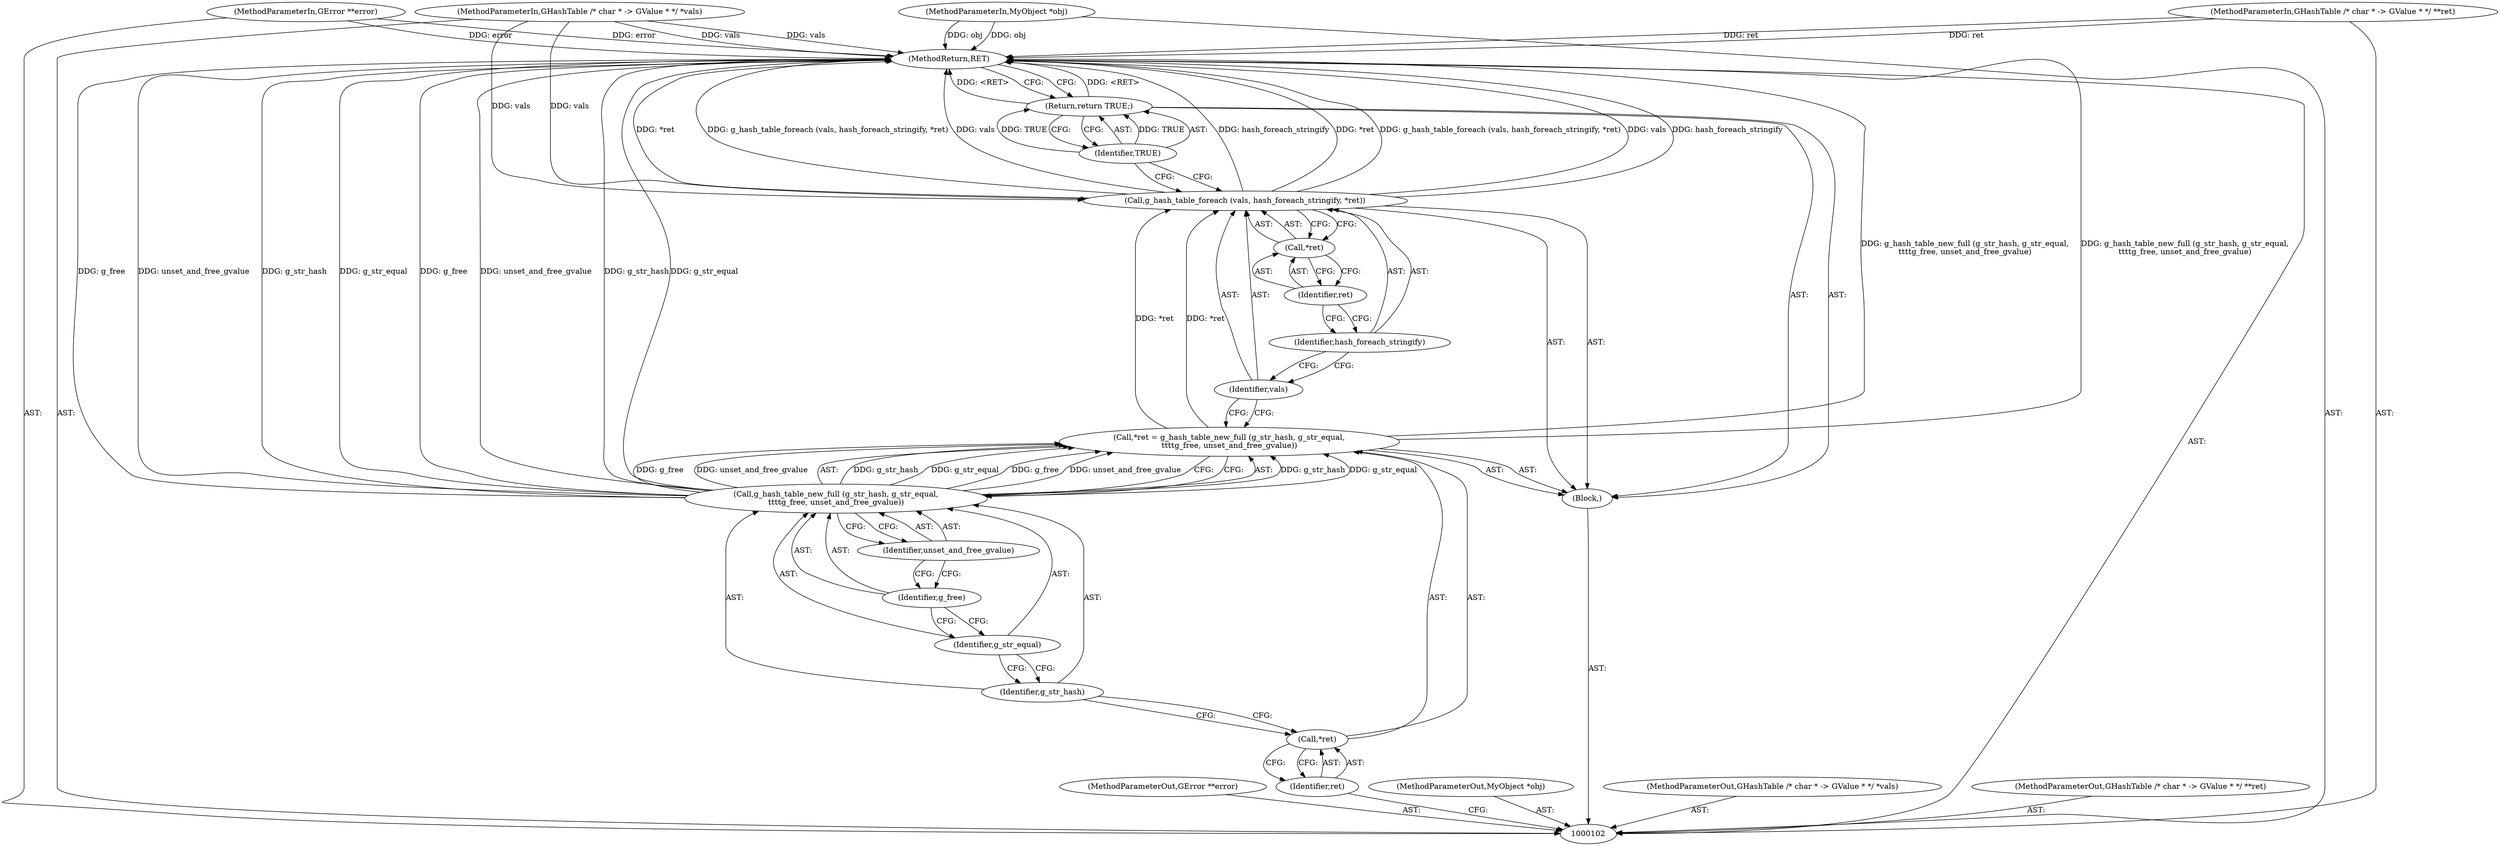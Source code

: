 digraph "1_dbus_9a6bce9b615abca6068348c1606ba8eaf13d9ae0_29" {
"1000123" [label="(MethodReturn,RET)"];
"1000106" [label="(MethodParameterIn,GError **error)"];
"1000157" [label="(MethodParameterOut,GError **error)"];
"1000103" [label="(MethodParameterIn,MyObject *obj)"];
"1000154" [label="(MethodParameterOut,MyObject *obj)"];
"1000104" [label="(MethodParameterIn,GHashTable /* char * -> GValue * */ *vals)"];
"1000155" [label="(MethodParameterOut,GHashTable /* char * -> GValue * */ *vals)"];
"1000105" [label="(MethodParameterIn,GHashTable /* char * -> GValue * */ **ret)"];
"1000156" [label="(MethodParameterOut,GHashTable /* char * -> GValue * */ **ret)"];
"1000107" [label="(Block,)"];
"1000108" [label="(Call,*ret = g_hash_table_new_full (g_str_hash, g_str_equal,\n\t\t\t\tg_free, unset_and_free_gvalue))"];
"1000109" [label="(Call,*ret)"];
"1000110" [label="(Identifier,ret)"];
"1000112" [label="(Identifier,g_str_hash)"];
"1000113" [label="(Identifier,g_str_equal)"];
"1000111" [label="(Call,g_hash_table_new_full (g_str_hash, g_str_equal,\n\t\t\t\tg_free, unset_and_free_gvalue))"];
"1000115" [label="(Identifier,unset_and_free_gvalue)"];
"1000114" [label="(Identifier,g_free)"];
"1000116" [label="(Call,g_hash_table_foreach (vals, hash_foreach_stringify, *ret))"];
"1000117" [label="(Identifier,vals)"];
"1000118" [label="(Identifier,hash_foreach_stringify)"];
"1000119" [label="(Call,*ret)"];
"1000120" [label="(Identifier,ret)"];
"1000121" [label="(Return,return TRUE;)"];
"1000122" [label="(Identifier,TRUE)"];
"1000123" -> "1000102"  [label="AST: "];
"1000123" -> "1000121"  [label="CFG: "];
"1000121" -> "1000123"  [label="DDG: <RET>"];
"1000116" -> "1000123"  [label="DDG: vals"];
"1000116" -> "1000123"  [label="DDG: hash_foreach_stringify"];
"1000116" -> "1000123"  [label="DDG: *ret"];
"1000116" -> "1000123"  [label="DDG: g_hash_table_foreach (vals, hash_foreach_stringify, *ret)"];
"1000104" -> "1000123"  [label="DDG: vals"];
"1000105" -> "1000123"  [label="DDG: ret"];
"1000111" -> "1000123"  [label="DDG: g_free"];
"1000111" -> "1000123"  [label="DDG: unset_and_free_gvalue"];
"1000111" -> "1000123"  [label="DDG: g_str_hash"];
"1000111" -> "1000123"  [label="DDG: g_str_equal"];
"1000103" -> "1000123"  [label="DDG: obj"];
"1000106" -> "1000123"  [label="DDG: error"];
"1000108" -> "1000123"  [label="DDG: g_hash_table_new_full (g_str_hash, g_str_equal,\n\t\t\t\tg_free, unset_and_free_gvalue)"];
"1000106" -> "1000102"  [label="AST: "];
"1000106" -> "1000123"  [label="DDG: error"];
"1000157" -> "1000102"  [label="AST: "];
"1000103" -> "1000102"  [label="AST: "];
"1000103" -> "1000123"  [label="DDG: obj"];
"1000154" -> "1000102"  [label="AST: "];
"1000104" -> "1000102"  [label="AST: "];
"1000104" -> "1000123"  [label="DDG: vals"];
"1000104" -> "1000116"  [label="DDG: vals"];
"1000155" -> "1000102"  [label="AST: "];
"1000105" -> "1000102"  [label="AST: "];
"1000105" -> "1000123"  [label="DDG: ret"];
"1000156" -> "1000102"  [label="AST: "];
"1000107" -> "1000102"  [label="AST: "];
"1000108" -> "1000107"  [label="AST: "];
"1000116" -> "1000107"  [label="AST: "];
"1000121" -> "1000107"  [label="AST: "];
"1000108" -> "1000107"  [label="AST: "];
"1000108" -> "1000111"  [label="CFG: "];
"1000109" -> "1000108"  [label="AST: "];
"1000111" -> "1000108"  [label="AST: "];
"1000117" -> "1000108"  [label="CFG: "];
"1000108" -> "1000123"  [label="DDG: g_hash_table_new_full (g_str_hash, g_str_equal,\n\t\t\t\tg_free, unset_and_free_gvalue)"];
"1000111" -> "1000108"  [label="DDG: g_str_hash"];
"1000111" -> "1000108"  [label="DDG: g_str_equal"];
"1000111" -> "1000108"  [label="DDG: g_free"];
"1000111" -> "1000108"  [label="DDG: unset_and_free_gvalue"];
"1000108" -> "1000116"  [label="DDG: *ret"];
"1000109" -> "1000108"  [label="AST: "];
"1000109" -> "1000110"  [label="CFG: "];
"1000110" -> "1000109"  [label="AST: "];
"1000112" -> "1000109"  [label="CFG: "];
"1000110" -> "1000109"  [label="AST: "];
"1000110" -> "1000102"  [label="CFG: "];
"1000109" -> "1000110"  [label="CFG: "];
"1000112" -> "1000111"  [label="AST: "];
"1000112" -> "1000109"  [label="CFG: "];
"1000113" -> "1000112"  [label="CFG: "];
"1000113" -> "1000111"  [label="AST: "];
"1000113" -> "1000112"  [label="CFG: "];
"1000114" -> "1000113"  [label="CFG: "];
"1000111" -> "1000108"  [label="AST: "];
"1000111" -> "1000115"  [label="CFG: "];
"1000112" -> "1000111"  [label="AST: "];
"1000113" -> "1000111"  [label="AST: "];
"1000114" -> "1000111"  [label="AST: "];
"1000115" -> "1000111"  [label="AST: "];
"1000108" -> "1000111"  [label="CFG: "];
"1000111" -> "1000123"  [label="DDG: g_free"];
"1000111" -> "1000123"  [label="DDG: unset_and_free_gvalue"];
"1000111" -> "1000123"  [label="DDG: g_str_hash"];
"1000111" -> "1000123"  [label="DDG: g_str_equal"];
"1000111" -> "1000108"  [label="DDG: g_str_hash"];
"1000111" -> "1000108"  [label="DDG: g_str_equal"];
"1000111" -> "1000108"  [label="DDG: g_free"];
"1000111" -> "1000108"  [label="DDG: unset_and_free_gvalue"];
"1000115" -> "1000111"  [label="AST: "];
"1000115" -> "1000114"  [label="CFG: "];
"1000111" -> "1000115"  [label="CFG: "];
"1000114" -> "1000111"  [label="AST: "];
"1000114" -> "1000113"  [label="CFG: "];
"1000115" -> "1000114"  [label="CFG: "];
"1000116" -> "1000107"  [label="AST: "];
"1000116" -> "1000119"  [label="CFG: "];
"1000117" -> "1000116"  [label="AST: "];
"1000118" -> "1000116"  [label="AST: "];
"1000119" -> "1000116"  [label="AST: "];
"1000122" -> "1000116"  [label="CFG: "];
"1000116" -> "1000123"  [label="DDG: vals"];
"1000116" -> "1000123"  [label="DDG: hash_foreach_stringify"];
"1000116" -> "1000123"  [label="DDG: *ret"];
"1000116" -> "1000123"  [label="DDG: g_hash_table_foreach (vals, hash_foreach_stringify, *ret)"];
"1000104" -> "1000116"  [label="DDG: vals"];
"1000108" -> "1000116"  [label="DDG: *ret"];
"1000117" -> "1000116"  [label="AST: "];
"1000117" -> "1000108"  [label="CFG: "];
"1000118" -> "1000117"  [label="CFG: "];
"1000118" -> "1000116"  [label="AST: "];
"1000118" -> "1000117"  [label="CFG: "];
"1000120" -> "1000118"  [label="CFG: "];
"1000119" -> "1000116"  [label="AST: "];
"1000119" -> "1000120"  [label="CFG: "];
"1000120" -> "1000119"  [label="AST: "];
"1000116" -> "1000119"  [label="CFG: "];
"1000120" -> "1000119"  [label="AST: "];
"1000120" -> "1000118"  [label="CFG: "];
"1000119" -> "1000120"  [label="CFG: "];
"1000121" -> "1000107"  [label="AST: "];
"1000121" -> "1000122"  [label="CFG: "];
"1000122" -> "1000121"  [label="AST: "];
"1000123" -> "1000121"  [label="CFG: "];
"1000121" -> "1000123"  [label="DDG: <RET>"];
"1000122" -> "1000121"  [label="DDG: TRUE"];
"1000122" -> "1000121"  [label="AST: "];
"1000122" -> "1000116"  [label="CFG: "];
"1000121" -> "1000122"  [label="CFG: "];
"1000122" -> "1000121"  [label="DDG: TRUE"];
}
